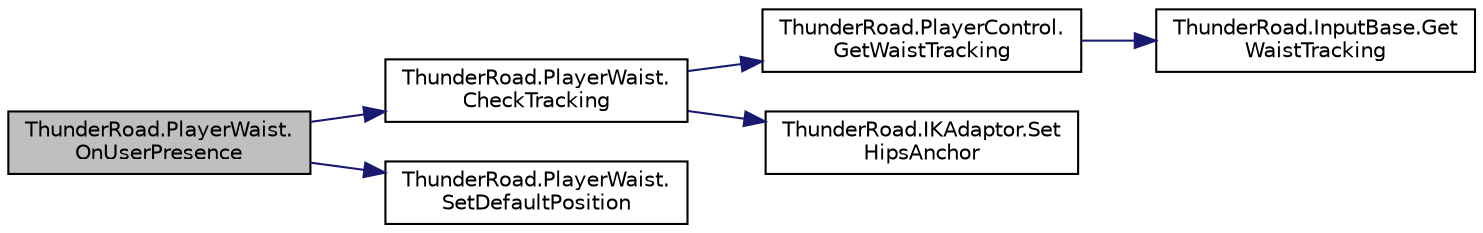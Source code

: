 digraph "ThunderRoad.PlayerWaist.OnUserPresence"
{
 // LATEX_PDF_SIZE
  edge [fontname="Helvetica",fontsize="10",labelfontname="Helvetica",labelfontsize="10"];
  node [fontname="Helvetica",fontsize="10",shape=record];
  rankdir="LR";
  Node1 [label="ThunderRoad.PlayerWaist.\lOnUserPresence",height=0.2,width=0.4,color="black", fillcolor="grey75", style="filled", fontcolor="black",tooltip="Called when [user presence]."];
  Node1 -> Node2 [color="midnightblue",fontsize="10",style="solid",fontname="Helvetica"];
  Node2 [label="ThunderRoad.PlayerWaist.\lCheckTracking",height=0.2,width=0.4,color="black", fillcolor="white", style="filled",URL="$class_thunder_road_1_1_player_waist.html#af714cf3502068c7a6f0861f24ad4d84e",tooltip="Checks the tracking."];
  Node2 -> Node3 [color="midnightblue",fontsize="10",style="solid",fontname="Helvetica"];
  Node3 [label="ThunderRoad.PlayerControl.\lGetWaistTracking",height=0.2,width=0.4,color="black", fillcolor="white", style="filled",URL="$class_thunder_road_1_1_player_control.html#a9db7d87dc955e52677e182683d36c45f",tooltip="Gets the waist tracking."];
  Node3 -> Node4 [color="midnightblue",fontsize="10",style="solid",fontname="Helvetica"];
  Node4 [label="ThunderRoad.InputBase.Get\lWaistTracking",height=0.2,width=0.4,color="black", fillcolor="white", style="filled",URL="$class_thunder_road_1_1_input_base.html#a68d0dae92f22754dfb2318706a5cf9f7",tooltip="Gets the waist tracking."];
  Node2 -> Node5 [color="midnightblue",fontsize="10",style="solid",fontname="Helvetica"];
  Node5 [label="ThunderRoad.IKAdaptor.Set\lHipsAnchor",height=0.2,width=0.4,color="black", fillcolor="white", style="filled",URL="$class_thunder_road_1_1_i_k_adaptor.html#afd4b459def7293c69bbc6e01b89ccdcf",tooltip="Sets the hips anchor."];
  Node1 -> Node6 [color="midnightblue",fontsize="10",style="solid",fontname="Helvetica"];
  Node6 [label="ThunderRoad.PlayerWaist.\lSetDefaultPosition",height=0.2,width=0.4,color="black", fillcolor="white", style="filled",URL="$class_thunder_road_1_1_player_waist.html#a0620b977f65c494a308907706ea1cead",tooltip="Sets the default position."];
}
